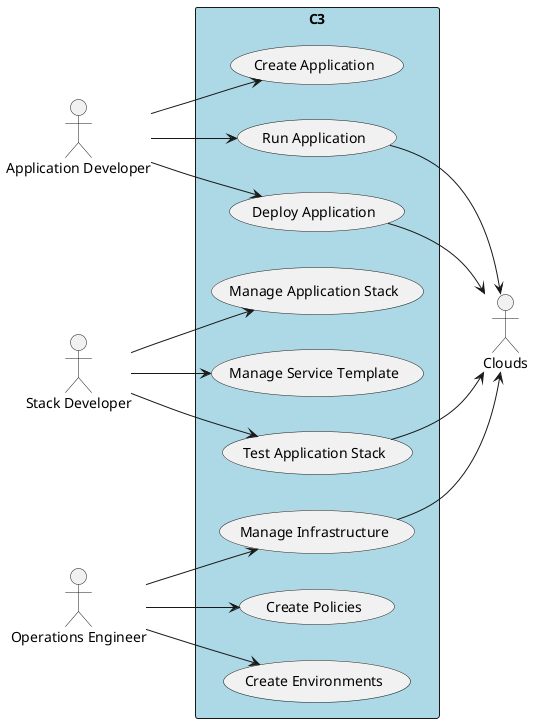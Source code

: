 @startuml

left to right direction

:Application Developer: as Dev
:Stack Developer: as SDev
:Operations Engineer: as Ops
:Clouds: as Cloud

rectangle "C3" #lightblue {
    Dev --> (Create Application)
    Dev --> (Run Application)
    Dev --> (Deploy Application)
    SDev --> (Manage Application Stack)
    SDev --> (Manage Service Template)
    SDev --> (Test Application Stack)
    Ops --> (Manage Infrastructure)
    Ops --> (Create Policies)
    Ops --> (Create Environments)

    (Run Application) --> Cloud
    (Deploy Application) --> Cloud
    (Manage Infrastructure) --> Cloud
    (Test Application Stack) --> Cloud
}


@endum


